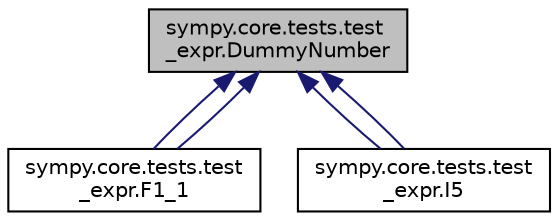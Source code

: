 digraph "sympy.core.tests.test_expr.DummyNumber"
{
 // LATEX_PDF_SIZE
  edge [fontname="Helvetica",fontsize="10",labelfontname="Helvetica",labelfontsize="10"];
  node [fontname="Helvetica",fontsize="10",shape=record];
  Node1 [label="sympy.core.tests.test\l_expr.DummyNumber",height=0.2,width=0.4,color="black", fillcolor="grey75", style="filled", fontcolor="black",tooltip=" "];
  Node1 -> Node2 [dir="back",color="midnightblue",fontsize="10",style="solid",fontname="Helvetica"];
  Node2 [label="sympy.core.tests.test\l_expr.F1_1",height=0.2,width=0.4,color="black", fillcolor="white", style="filled",URL="$classsympy_1_1core_1_1tests_1_1test__expr_1_1F1__1.html",tooltip=" "];
  Node1 -> Node2 [dir="back",color="midnightblue",fontsize="10",style="solid",fontname="Helvetica"];
  Node1 -> Node3 [dir="back",color="midnightblue",fontsize="10",style="solid",fontname="Helvetica"];
  Node3 [label="sympy.core.tests.test\l_expr.I5",height=0.2,width=0.4,color="black", fillcolor="white", style="filled",URL="$classsympy_1_1core_1_1tests_1_1test__expr_1_1I5.html",tooltip=" "];
  Node1 -> Node3 [dir="back",color="midnightblue",fontsize="10",style="solid",fontname="Helvetica"];
}
